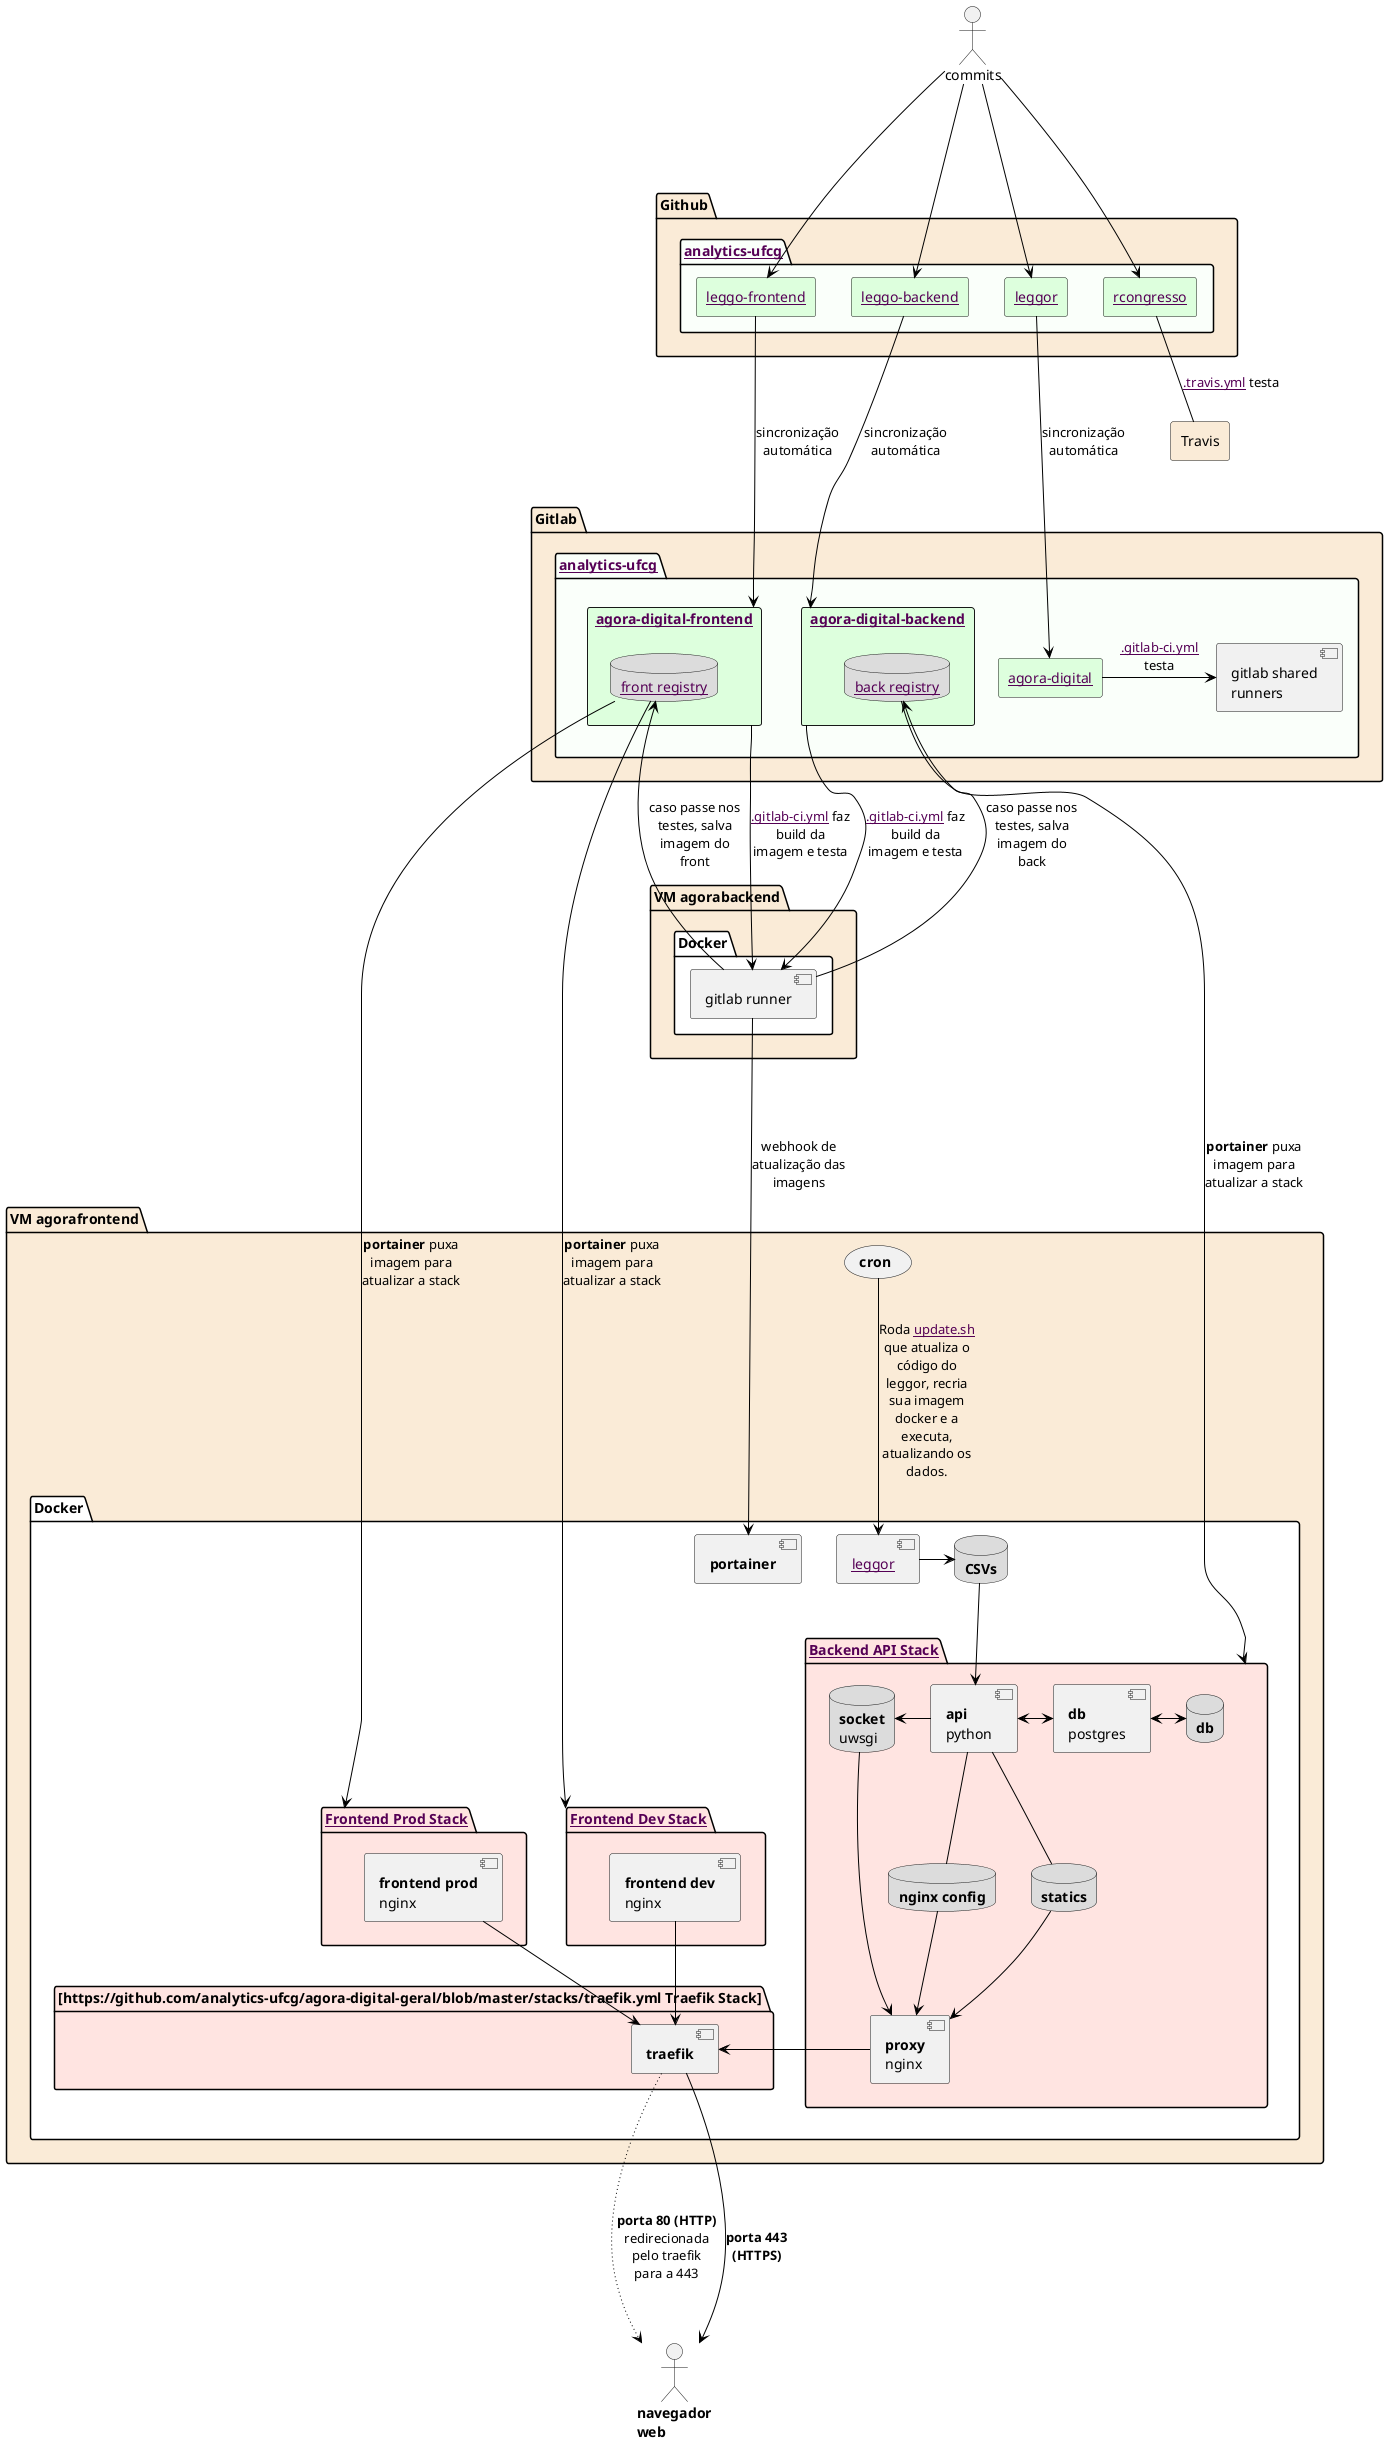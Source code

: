 /'
Esse diagrama está descrito na linguagem PlantUML
http://plantuml.com

A imagem correspondente pode ser gerada usando o próprio servidor oficial
do PlantUML através de um link como esse:
http://www.plantuml.com/plantuml/proxy?fmt=svg&src=https://raw.githubusercontent.com/analytics-ufcg/leggo-geral/master/diagrama.puml

Caso adicione esse link em um arquivo markdown do Github, e depois altere esse
código fonte, pode ser que demore para atualizar por conta da cache que o Github
usa para imagens. Uma forma de tentar forçar a atualização da imagem é colocar
algum parâmetro irrelevante na url.
https://stackoverflow.com/questions/32203610/how-to-integrate-uml-diagrams-into-gitlab-or-github/32771815#32771815
'/

@startuml

skinparam componentStyle uml2
skinparam maxMessageSize 100
skinparam wrapWidth 100

skinparam database {
  BackgroundColor gainsboro
}

skinparam hyperlink {
  Color #505
}
skinparam ArrowColor black

!definelong repository(name, id, link, content = "")
  rectangle "[[link name]]" as id #dfd {
    content
  }
!enddefinelong

/'
Hospedagem
'/

package "VM agorafrontend" #antiquewhite {
  (**cron**) as cron
  package "Docker" as docker_front #white {
    package "[[https://github.com/analytics-ufcg/agora-digital-geral/blob/master/stacks/traefik.yml Traefik Stack]]" #mistyrose {
      [**traefik**] as traefik
    }
    [**portainer**] as portainer
    component "[[https://github.com/analytics-ufcg/leggoR leggor]]" as leggor
    package "[[https://github.com/analytics-ufcg/agora-digital-geral/blob/master/stacks/frontend-production.yml Frontend Prod Stack]]" as frontprodstack #mistyrose {
      [**frontend prod**\nnginx] as frontend_prod
    }
    package "[[https://github.com/analytics-ufcg/agora-digital-geral/blob/master/stacks/frontend-development.yml Frontend Dev Stack]]" as frontdevstack #mistyrose {
      [**frontend dev**\nnginx] as frontend_dev
    }
    package "[[https://github.com/analytics-ufcg/agora-digital-geral/blob/master/stacks/backend.yml Backend API Stack]]" as backstack #mistyrose {
      [**proxy**\nnginx] as backproxy
      [**api**\npython] as api
      [**db**\npostgres] as db
    database "**statics**" as statics_vol
    database "**socket**\nuwsgi" as socket_vol
    database "**nginx config**" as nginx_config_vol
    database "**db**" as db_vol
    }
    database "**CSVs**" as csvs
  }
}
"**navegador web**" as navegador

cron --> leggor : Roda [[https://github.com/analytics-ufcg/leggo-geral/blob/master/update.sh update.sh]] que atualiza o código do leggor, recria sua imagem docker e a executa, atualizando os dados.
leggor -> csvs
csvs --> api
api <-> db
db <-> db_vol
backproxy -> traefik
frontend_dev --> traefik
frontend_prod --> traefik
traefik ~~~> navegador : "**porta 80 (HTTP)** redirecionada pelo traefik para a 443"
traefik ---> navegador : "**porta 443 (HTTPS)**"
api -- statics_vol
statics_vol --> backproxy
api ->socket_vol
socket_vol ---> backproxy
nginx_config_vol -u- api
nginx_config_vol --> backproxy


/'
Repositórios, CI/CD
'/

package "VM agorabackend" #antiquewhite {
  package "Docker" as docker_back #white {
    [gitlab runner] as glrunner
  }
}

package "Github" as gh #antiquewhite {
  package "[[https://github.com/analytics-ufcg analytics-ufcg]]" as ghanalytics #fafffa {
    repository("leggo-frontend", ghfront, "https://github.com/analytics-ufcg/leggo-frontend")
    repository("leggo-backend", ghback, "https://github.com/analytics-ufcg/leggo-backend")
    repository("leggor", ghr, "https://github.com/analytics-ufcg/leggor")
    repository("rcongresso", rcongresso, "https://github.com/analytics-ufcg/rcongresso")
  }
}
rectangle "Travis" as travis #antiquewhite


'Commits -> Github
commits ---> ghfront
commits ---> ghback
commits ---> ghr
commits ---> rcongresso


package "Gitlab" as gl #antiquewhite {
  package "[[https://gitlab.com/analytics-ufcg analytics-ufcg]]" as glanalytics #fafffa {
    rectangle "[[https://gitlab.com/analytics-ufcg/agora-digital-frontend agora-digital-frontend]]" as glfront #dfd {
      database "[[https://gitlab.com/analytics-ufcg/agora-digital-frontend/container_registry front registry]]" as frontregistry
    }
    rectangle "[[https://gitlab.com/analytics-ufcg/agora-digital-backend agora-digital-backend]]" as glback #dfd {
      database "[[https://gitlab.com/analytics-ufcg/agora-digital-backend/container_registry back registry]]" as backregistry
    }
    repository("agora-digital", glr, "https://gitlab.com/analytics-ufcg/agora-digital")
    component "gitlab shared runners" as glsharunner
  }
}

'Github -> Gitlab
ghfront ---> glfront : sincronização automática
ghback ---> glback : sincronização automática
ghr ---> glr : sincronização automática
rcongresso -- travis : "[[https://github.com/analytics-ufcg/rcongresso/blob/master/.travis.yml .travis.yml]] testa"

'Gitlab CI via Runner
glfront ---> glrunner : "[[https://github.com/analytics-ufcg/leggo-frontend/blob/master/.gitlab-ci.yml .gitlab-ci.yml]] faz build da imagem e testa"
glback ---> glrunner : "[[https://github.com/analytics-ufcg/leggo-backend/blob/master/.gitlab-ci.yml .gitlab-ci.yml]] faz build da imagem e testa"
glr -> glsharunner : "[[https://github.com/analytics-ufcg/leggor/blob/master/.gitlab-ci.yml .gitlab-ci.yml]] testa"

'Guarda imagens
glrunner ---> frontregistry : caso passe nos testes, salva imagem do front
glrunner ---> backregistry : caso passe nos testes, salva imagem do back

'Atualiza Stacks
glrunner ----> portainer : webhook de atualização das imagens

frontregistry ------> frontprodstack : **portainer** puxa imagem para atualizar a stack
frontregistry ------> frontdevstack : **portainer** puxa imagem para atualizar a stack
backregistry ------> backstack : **portainer** puxa imagem para atualizar a stack

@enduml
